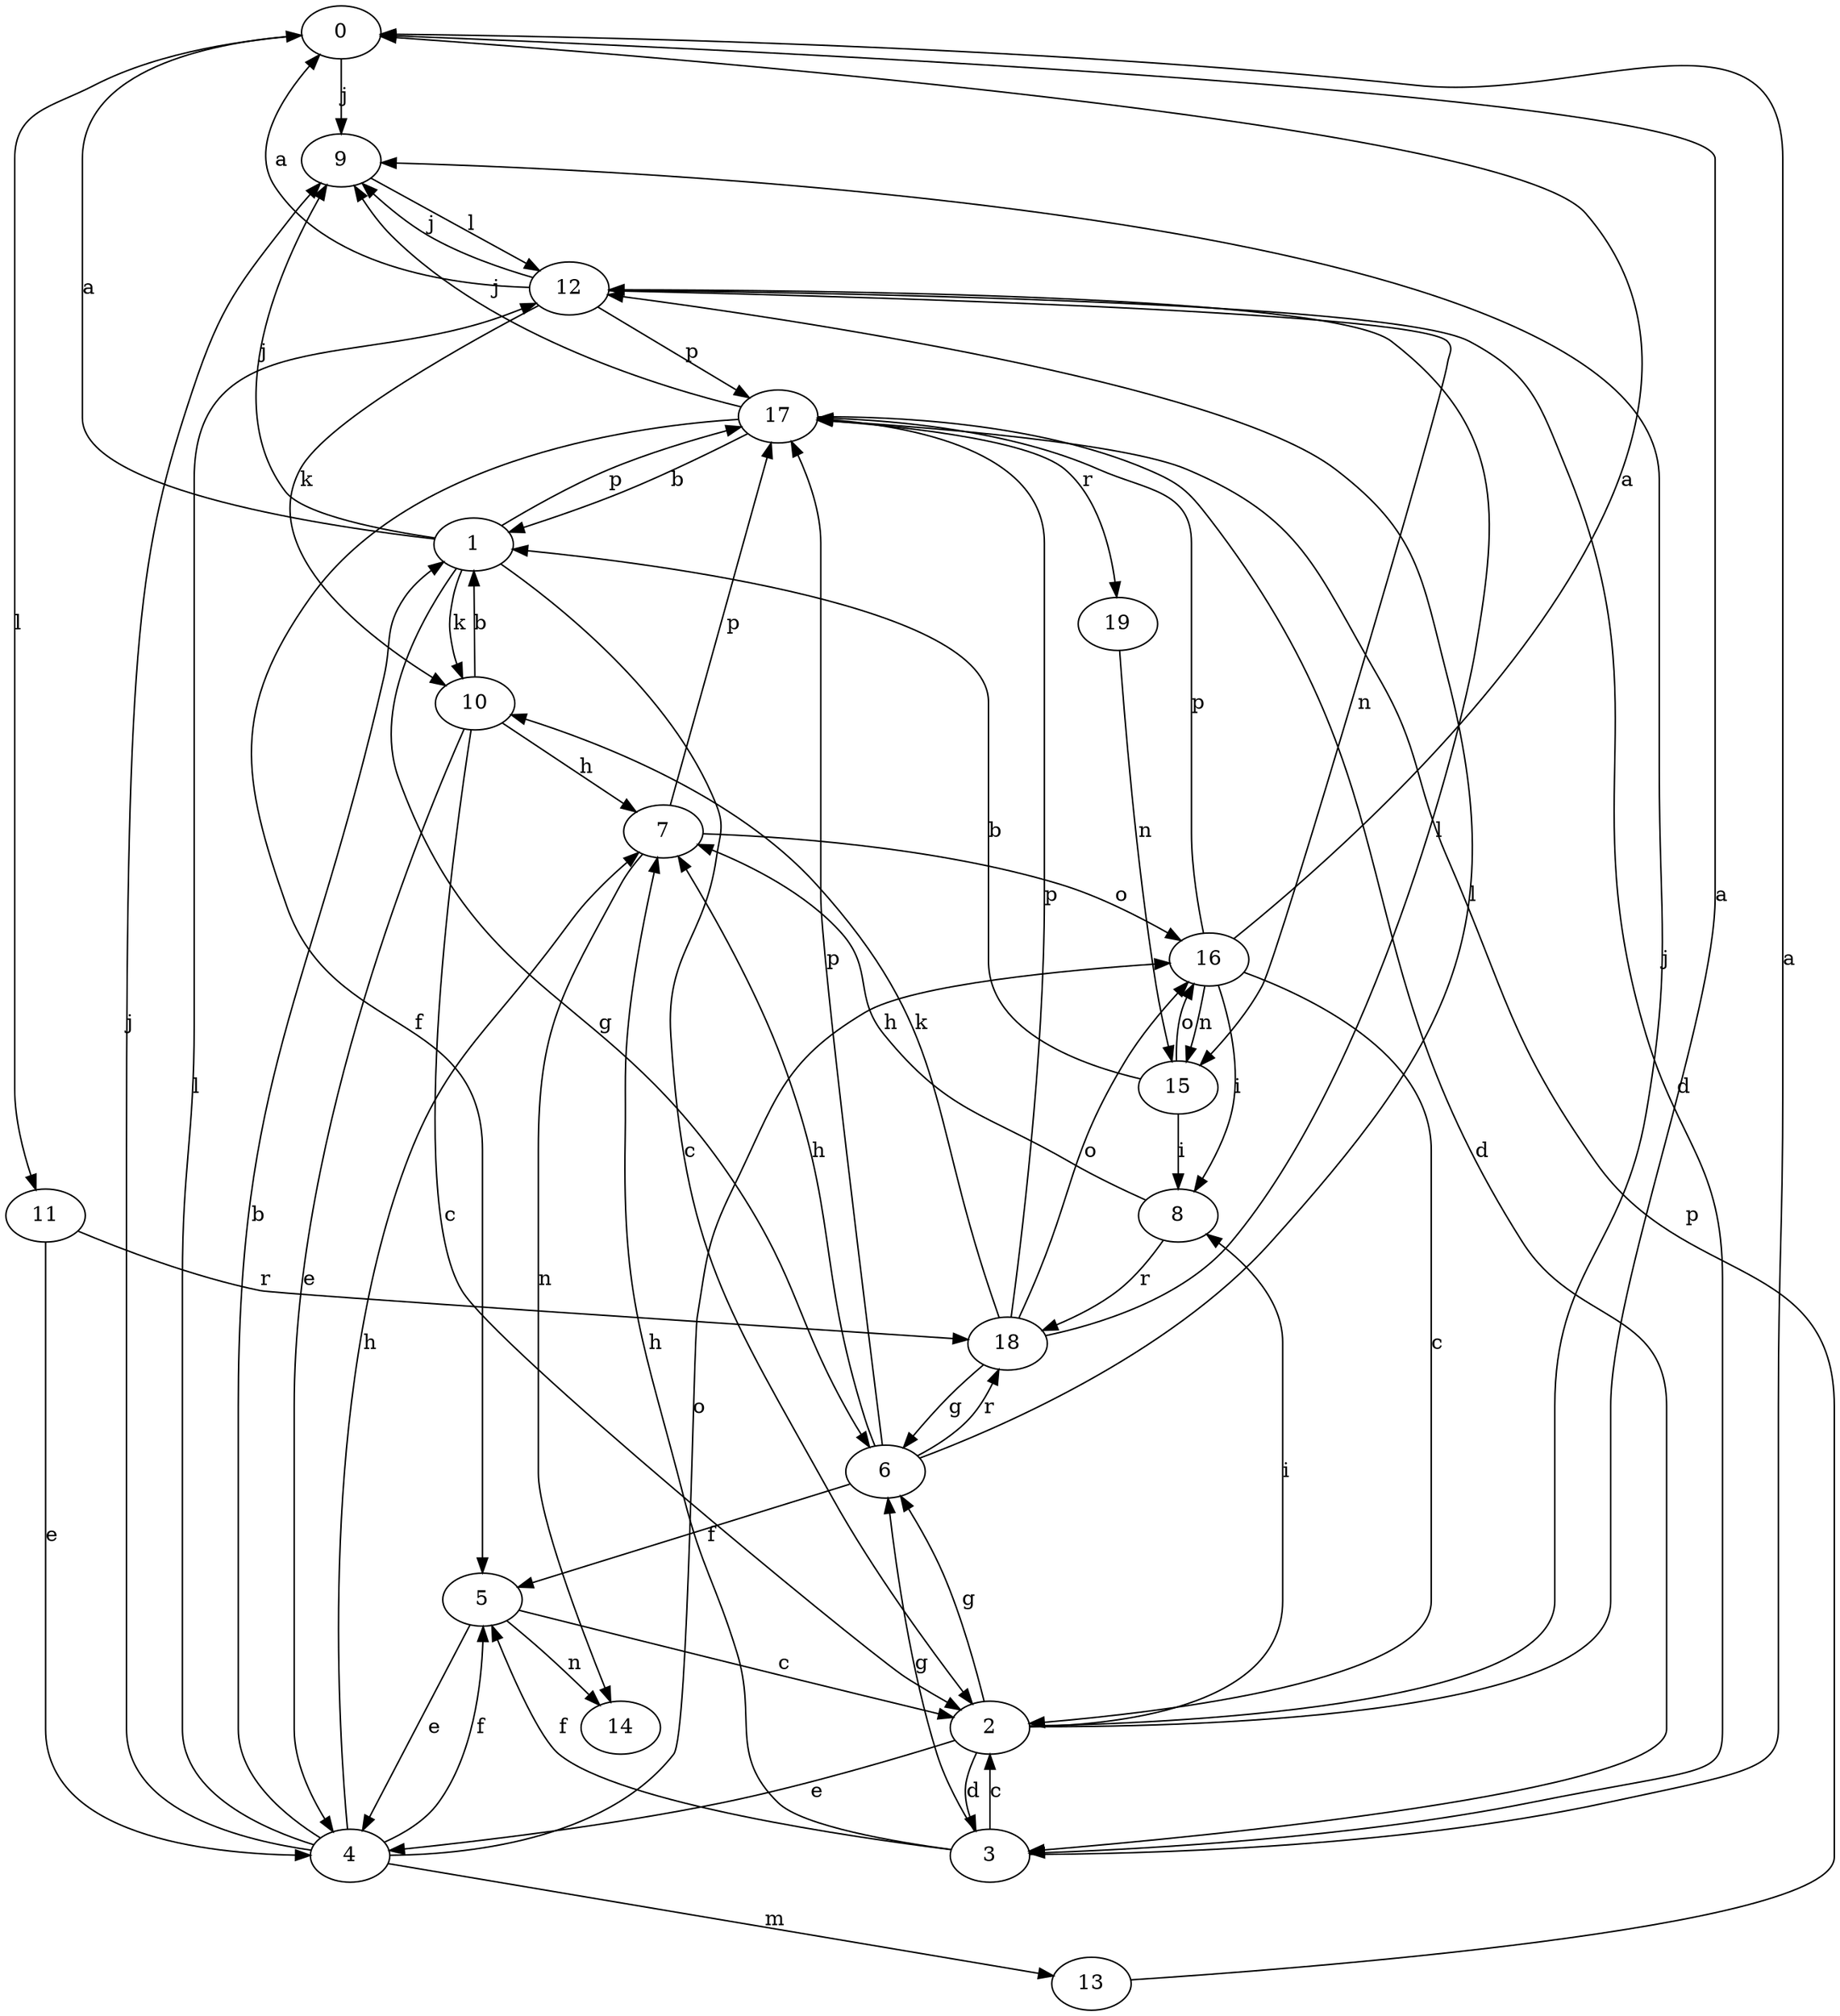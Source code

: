 strict digraph  {
0;
1;
2;
3;
4;
5;
6;
7;
8;
9;
10;
11;
12;
13;
14;
15;
16;
17;
18;
19;
0 -> 9  [label=j];
0 -> 11  [label=l];
1 -> 0  [label=a];
1 -> 2  [label=c];
1 -> 6  [label=g];
1 -> 9  [label=j];
1 -> 10  [label=k];
1 -> 17  [label=p];
2 -> 0  [label=a];
2 -> 3  [label=d];
2 -> 4  [label=e];
2 -> 6  [label=g];
2 -> 8  [label=i];
2 -> 9  [label=j];
3 -> 0  [label=a];
3 -> 2  [label=c];
3 -> 5  [label=f];
3 -> 6  [label=g];
3 -> 7  [label=h];
4 -> 1  [label=b];
4 -> 5  [label=f];
4 -> 7  [label=h];
4 -> 9  [label=j];
4 -> 12  [label=l];
4 -> 13  [label=m];
4 -> 16  [label=o];
5 -> 2  [label=c];
5 -> 4  [label=e];
5 -> 14  [label=n];
6 -> 5  [label=f];
6 -> 7  [label=h];
6 -> 12  [label=l];
6 -> 17  [label=p];
6 -> 18  [label=r];
7 -> 14  [label=n];
7 -> 16  [label=o];
7 -> 17  [label=p];
8 -> 7  [label=h];
8 -> 18  [label=r];
9 -> 12  [label=l];
10 -> 1  [label=b];
10 -> 2  [label=c];
10 -> 4  [label=e];
10 -> 7  [label=h];
11 -> 4  [label=e];
11 -> 18  [label=r];
12 -> 0  [label=a];
12 -> 3  [label=d];
12 -> 9  [label=j];
12 -> 10  [label=k];
12 -> 15  [label=n];
12 -> 17  [label=p];
13 -> 17  [label=p];
15 -> 1  [label=b];
15 -> 8  [label=i];
15 -> 16  [label=o];
16 -> 0  [label=a];
16 -> 2  [label=c];
16 -> 8  [label=i];
16 -> 15  [label=n];
16 -> 17  [label=p];
17 -> 1  [label=b];
17 -> 3  [label=d];
17 -> 5  [label=f];
17 -> 9  [label=j];
17 -> 19  [label=r];
18 -> 6  [label=g];
18 -> 10  [label=k];
18 -> 12  [label=l];
18 -> 16  [label=o];
18 -> 17  [label=p];
19 -> 15  [label=n];
}
